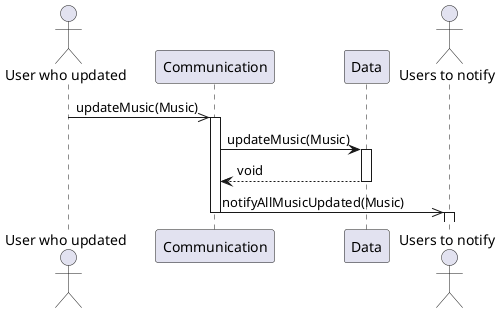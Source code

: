 @startuml Edit Music (server side)
actor "User who updated" as User1
participant Communication
participant Data
actor "Users to notify" as User2

User1 ->> Communication : updateMusic(Music)
activate Communication
Communication -> Data : updateMusic(Music)
activate Data
Data --> Communication : void
deactivate Data

Communication ->> User2 : notifyAllMusicUpdated(Music)
deactivate Communication
activate User2

@enduml